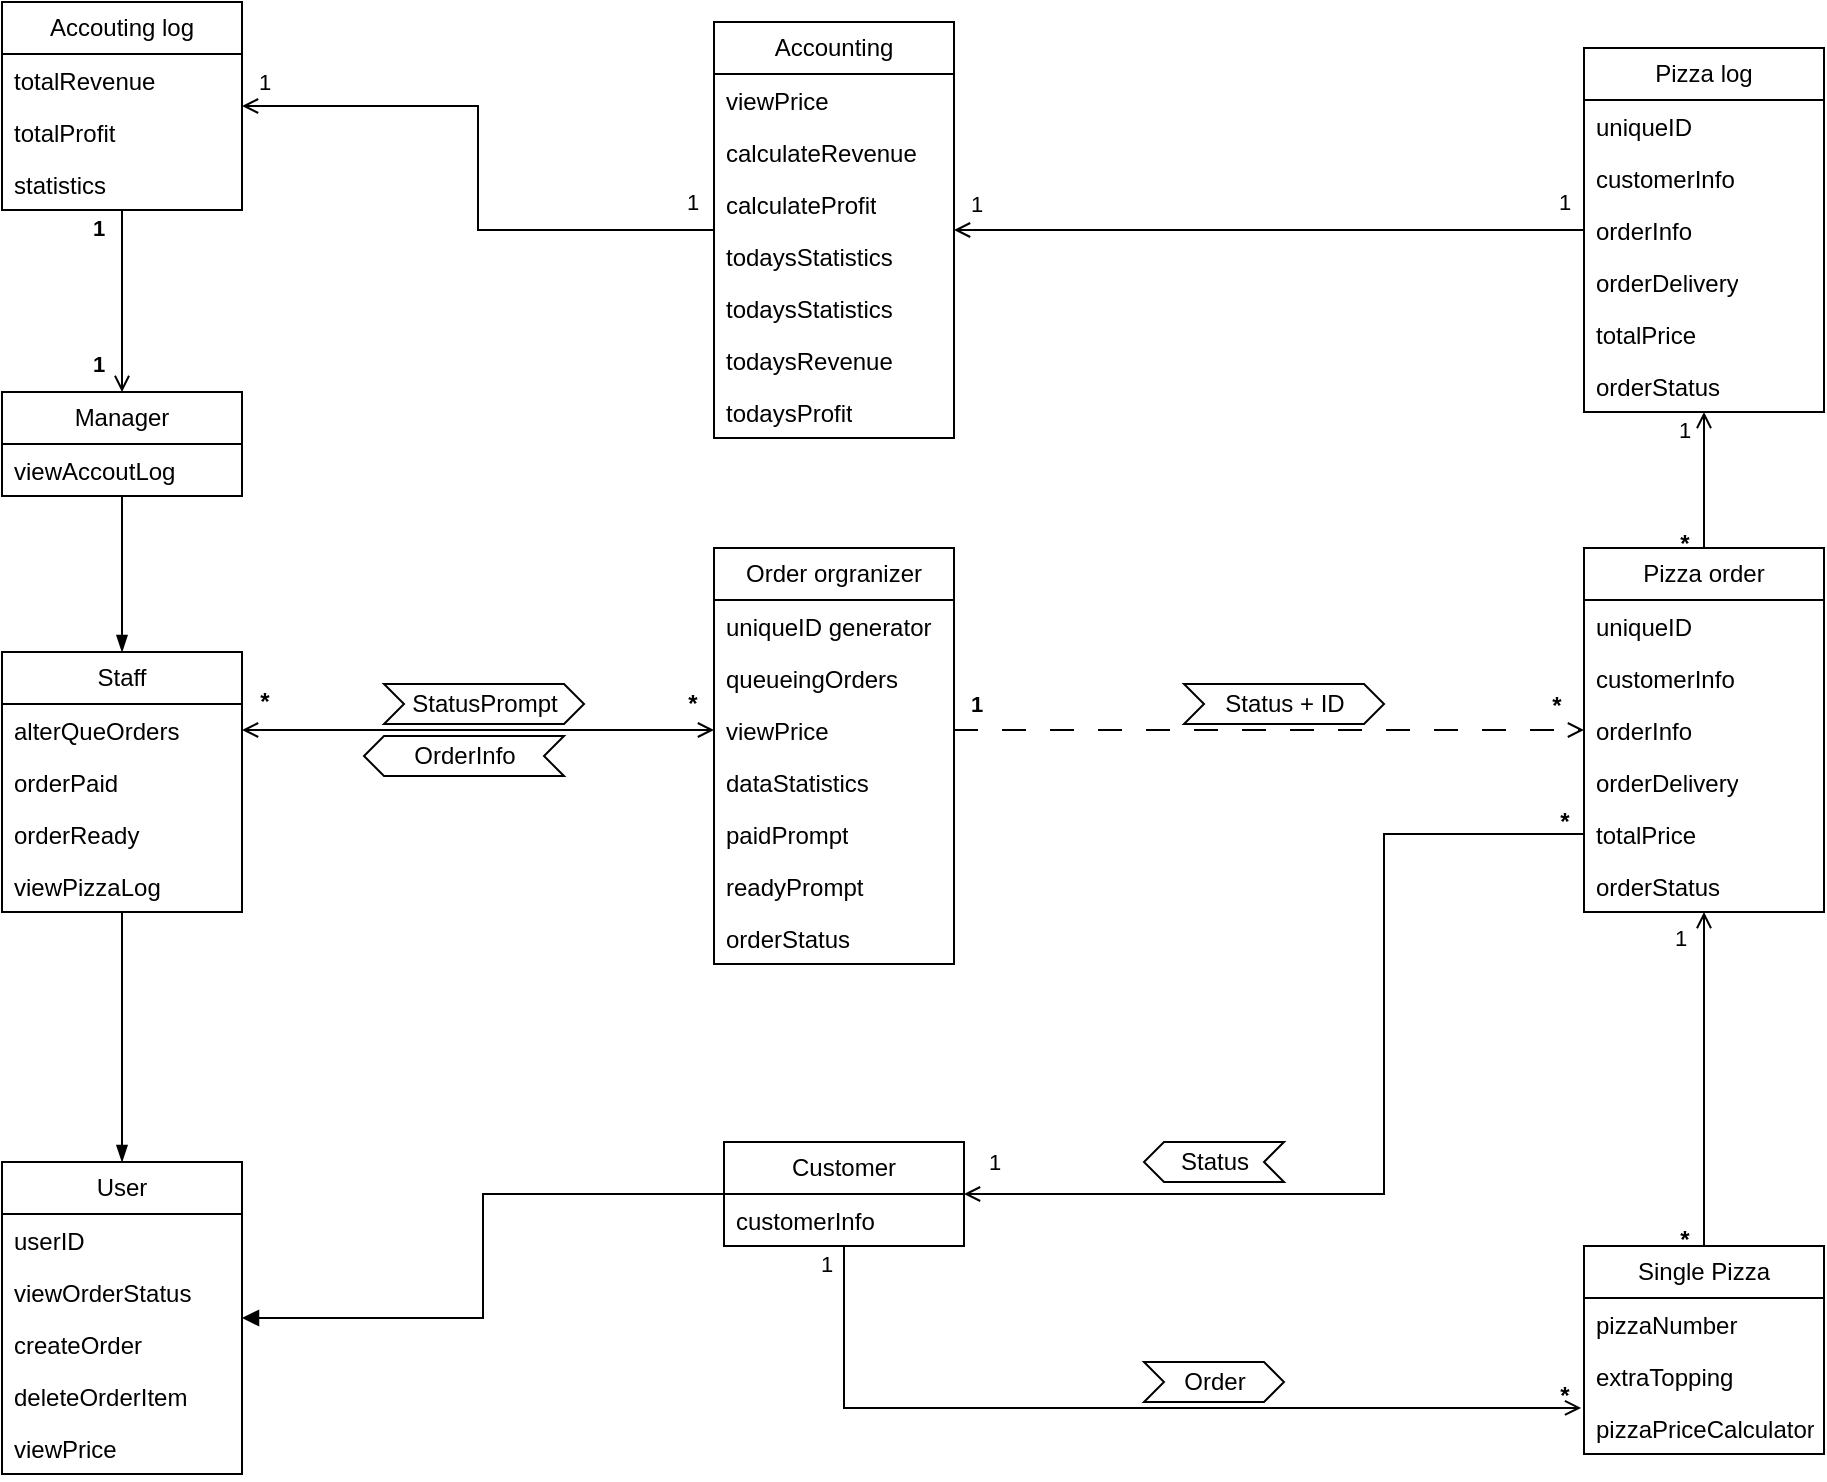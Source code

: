 <mxfile version="22.0.8" type="github">
  <diagram id="C5RBs43oDa-KdzZeNtuy" name="Page-1">
    <mxGraphModel dx="2074" dy="1110" grid="1" gridSize="10" guides="1" tooltips="1" connect="1" arrows="1" fold="1" page="1" pageScale="1" pageWidth="1169" pageHeight="827" math="0" shadow="0">
      <root>
        <mxCell id="WIyWlLk6GJQsqaUBKTNV-0" />
        <mxCell id="WIyWlLk6GJQsqaUBKTNV-1" parent="WIyWlLk6GJQsqaUBKTNV-0" />
        <mxCell id="aBDvLTNAFJ3Gb6Voetzl-55" style="edgeStyle=orthogonalEdgeStyle;rounded=0;orthogonalLoop=1;jettySize=auto;html=1;endArrow=open;endFill=0;snapToPoint=1;" edge="1" parent="WIyWlLk6GJQsqaUBKTNV-1" source="aBDvLTNAFJ3Gb6Voetzl-57" target="aBDvLTNAFJ3Gb6Voetzl-101">
          <mxGeometry relative="1" as="geometry" />
        </mxCell>
        <mxCell id="aBDvLTNAFJ3Gb6Voetzl-56" value="&lt;font style=&quot;font-size: 12px;&quot;&gt;&lt;b&gt;*&lt;/b&gt;&lt;/font&gt;" style="edgeLabel;html=1;align=center;verticalAlign=middle;resizable=0;points=[];labelBackgroundColor=none;" connectable="0" vertex="1" parent="aBDvLTNAFJ3Gb6Voetzl-55">
          <mxGeometry x="-0.815" y="1" relative="1" as="geometry">
            <mxPoint x="-9" y="12" as="offset" />
          </mxGeometry>
        </mxCell>
        <mxCell id="aBDvLTNAFJ3Gb6Voetzl-57" value="Single Pizza" style="swimlane;fontStyle=0;childLayout=stackLayout;horizontal=1;startSize=26;fillColor=none;horizontalStack=0;resizeParent=1;resizeParentMax=0;resizeLast=0;collapsible=1;marginBottom=0;whiteSpace=wrap;html=1;fontSize=12;spacing=2;" vertex="1" parent="WIyWlLk6GJQsqaUBKTNV-1">
          <mxGeometry x="920" y="668" width="120" height="104" as="geometry" />
        </mxCell>
        <mxCell id="aBDvLTNAFJ3Gb6Voetzl-58" value="pizzaNumber" style="text;strokeColor=none;fillColor=none;align=left;verticalAlign=top;spacingLeft=4;spacingRight=4;overflow=hidden;rotatable=0;points=[[0,0.5],[1,0.5]];portConstraint=eastwest;whiteSpace=wrap;html=1;fontSize=12;spacing=2;" vertex="1" parent="aBDvLTNAFJ3Gb6Voetzl-57">
          <mxGeometry y="26" width="120" height="26" as="geometry" />
        </mxCell>
        <mxCell id="aBDvLTNAFJ3Gb6Voetzl-59" value="extraTopping" style="text;strokeColor=none;fillColor=none;align=left;verticalAlign=top;spacingLeft=4;spacingRight=4;overflow=hidden;rotatable=0;points=[[0,0.5],[1,0.5]];portConstraint=eastwest;whiteSpace=wrap;html=1;fontSize=12;spacing=2;" vertex="1" parent="aBDvLTNAFJ3Gb6Voetzl-57">
          <mxGeometry y="52" width="120" height="26" as="geometry" />
        </mxCell>
        <mxCell id="aBDvLTNAFJ3Gb6Voetzl-60" value="pizzaPriceCalculator" style="text;strokeColor=none;fillColor=none;align=left;verticalAlign=top;spacingLeft=4;spacingRight=4;overflow=hidden;rotatable=0;points=[[0,0.5],[1,0.5]];portConstraint=eastwest;whiteSpace=wrap;html=1;fontSize=12;spacing=2;" vertex="1" parent="aBDvLTNAFJ3Gb6Voetzl-57">
          <mxGeometry y="78" width="120" height="26" as="geometry" />
        </mxCell>
        <mxCell id="aBDvLTNAFJ3Gb6Voetzl-61" value="" style="edgeStyle=orthogonalEdgeStyle;rounded=0;orthogonalLoop=1;jettySize=auto;html=1;endArrow=block;endFill=1;exitX=0;exitY=0.5;exitDx=0;exitDy=0;" edge="1" parent="WIyWlLk6GJQsqaUBKTNV-1" source="aBDvLTNAFJ3Gb6Voetzl-64" target="aBDvLTNAFJ3Gb6Voetzl-66">
          <mxGeometry relative="1" as="geometry">
            <mxPoint x="170" y="576" as="targetPoint" />
          </mxGeometry>
        </mxCell>
        <mxCell id="aBDvLTNAFJ3Gb6Voetzl-62" style="edgeStyle=orthogonalEdgeStyle;rounded=0;orthogonalLoop=1;jettySize=auto;html=1;endArrow=open;endFill=0;entryX=-0.012;entryY=1.115;entryDx=0;entryDy=0;entryPerimeter=0;metaEdit=0;" edge="1" parent="WIyWlLk6GJQsqaUBKTNV-1" source="aBDvLTNAFJ3Gb6Voetzl-64" target="aBDvLTNAFJ3Gb6Voetzl-59">
          <mxGeometry relative="1" as="geometry" />
        </mxCell>
        <mxCell id="aBDvLTNAFJ3Gb6Voetzl-63" value="&lt;font style=&quot;font-size: 12px;&quot;&gt;&lt;b&gt;*&lt;/b&gt;&lt;/font&gt;" style="edgeLabel;html=1;align=center;verticalAlign=middle;resizable=0;points=[];labelBackgroundColor=none;" connectable="0" vertex="1" parent="aBDvLTNAFJ3Gb6Voetzl-62">
          <mxGeometry x="0.949" y="-1" relative="1" as="geometry">
            <mxPoint x="3" y="-7" as="offset" />
          </mxGeometry>
        </mxCell>
        <mxCell id="aBDvLTNAFJ3Gb6Voetzl-64" value="Customer" style="swimlane;fontStyle=0;childLayout=stackLayout;horizontal=1;startSize=26;fillColor=none;horizontalStack=0;resizeParent=1;resizeParentMax=0;resizeLast=0;collapsible=1;marginBottom=0;whiteSpace=wrap;html=1;fontSize=12;spacing=2;" vertex="1" parent="WIyWlLk6GJQsqaUBKTNV-1">
          <mxGeometry x="490" y="616" width="120" height="52" as="geometry" />
        </mxCell>
        <mxCell id="aBDvLTNAFJ3Gb6Voetzl-65" value="customerInfo" style="text;strokeColor=none;fillColor=none;align=left;verticalAlign=top;spacingLeft=4;spacingRight=4;overflow=hidden;rotatable=0;points=[[0,0.5],[1,0.5]];portConstraint=eastwest;whiteSpace=wrap;html=1;fontSize=12;spacing=2;" vertex="1" parent="aBDvLTNAFJ3Gb6Voetzl-64">
          <mxGeometry y="26" width="120" height="26" as="geometry" />
        </mxCell>
        <mxCell id="aBDvLTNAFJ3Gb6Voetzl-66" value="User" style="swimlane;fontStyle=0;childLayout=stackLayout;horizontal=1;startSize=26;fillColor=none;horizontalStack=0;resizeParent=1;resizeParentMax=0;resizeLast=0;collapsible=1;marginBottom=0;whiteSpace=wrap;html=1;fontSize=12;spacing=2;" vertex="1" parent="WIyWlLk6GJQsqaUBKTNV-1">
          <mxGeometry x="129" y="626" width="120" height="156" as="geometry" />
        </mxCell>
        <mxCell id="aBDvLTNAFJ3Gb6Voetzl-67" value="userID" style="text;strokeColor=none;fillColor=none;align=left;verticalAlign=top;spacingLeft=4;spacingRight=4;overflow=hidden;rotatable=0;points=[[0,0.5],[1,0.5]];portConstraint=eastwest;whiteSpace=wrap;html=1;fontSize=12;spacing=2;" vertex="1" parent="aBDvLTNAFJ3Gb6Voetzl-66">
          <mxGeometry y="26" width="120" height="26" as="geometry" />
        </mxCell>
        <mxCell id="aBDvLTNAFJ3Gb6Voetzl-68" value="viewOrderStatus" style="text;strokeColor=none;fillColor=none;align=left;verticalAlign=top;spacingLeft=4;spacingRight=4;overflow=hidden;rotatable=0;points=[[0,0.5],[1,0.5]];portConstraint=eastwest;whiteSpace=wrap;html=1;fontSize=12;spacing=2;" vertex="1" parent="aBDvLTNAFJ3Gb6Voetzl-66">
          <mxGeometry y="52" width="120" height="26" as="geometry" />
        </mxCell>
        <mxCell id="aBDvLTNAFJ3Gb6Voetzl-69" value="createOrder" style="text;strokeColor=none;fillColor=none;align=left;verticalAlign=top;spacingLeft=4;spacingRight=4;overflow=hidden;rotatable=0;points=[[0,0.5],[1,0.5]];portConstraint=eastwest;whiteSpace=wrap;html=1;fontSize=12;spacing=2;" vertex="1" parent="aBDvLTNAFJ3Gb6Voetzl-66">
          <mxGeometry y="78" width="120" height="26" as="geometry" />
        </mxCell>
        <mxCell id="aBDvLTNAFJ3Gb6Voetzl-70" value="deleteOrderItem" style="text;strokeColor=none;fillColor=none;align=left;verticalAlign=top;spacingLeft=4;spacingRight=4;overflow=hidden;rotatable=0;points=[[0,0.5],[1,0.5]];portConstraint=eastwest;whiteSpace=wrap;html=1;fontSize=12;spacing=2;" vertex="1" parent="aBDvLTNAFJ3Gb6Voetzl-66">
          <mxGeometry y="104" width="120" height="26" as="geometry" />
        </mxCell>
        <mxCell id="aBDvLTNAFJ3Gb6Voetzl-71" value="viewPrice" style="text;strokeColor=none;fillColor=none;align=left;verticalAlign=top;spacingLeft=4;spacingRight=4;overflow=hidden;rotatable=0;points=[[0,0.5],[1,0.5]];portConstraint=eastwest;whiteSpace=wrap;html=1;fontSize=12;spacing=2;" vertex="1" parent="aBDvLTNAFJ3Gb6Voetzl-66">
          <mxGeometry y="130" width="120" height="26" as="geometry" />
        </mxCell>
        <mxCell id="aBDvLTNAFJ3Gb6Voetzl-72" value="Accounting" style="swimlane;fontStyle=0;childLayout=stackLayout;horizontal=1;startSize=26;fillColor=none;horizontalStack=0;resizeParent=1;resizeParentMax=0;resizeLast=0;collapsible=1;marginBottom=0;whiteSpace=wrap;html=1;fontSize=12;spacing=2;" vertex="1" parent="WIyWlLk6GJQsqaUBKTNV-1">
          <mxGeometry x="485" y="56" width="120" height="208" as="geometry" />
        </mxCell>
        <mxCell id="aBDvLTNAFJ3Gb6Voetzl-73" value="viewPrice" style="text;strokeColor=none;fillColor=none;align=left;verticalAlign=top;spacingLeft=4;spacingRight=4;overflow=hidden;rotatable=0;points=[[0,0.5],[1,0.5]];portConstraint=eastwest;whiteSpace=wrap;html=1;fontSize=12;spacing=2;" vertex="1" parent="aBDvLTNAFJ3Gb6Voetzl-72">
          <mxGeometry y="26" width="120" height="26" as="geometry" />
        </mxCell>
        <mxCell id="aBDvLTNAFJ3Gb6Voetzl-74" value="calculateRevenue" style="text;strokeColor=none;fillColor=none;align=left;verticalAlign=top;spacingLeft=4;spacingRight=4;overflow=hidden;rotatable=0;points=[[0,0.5],[1,0.5]];portConstraint=eastwest;whiteSpace=wrap;html=1;fontSize=12;spacing=2;" vertex="1" parent="aBDvLTNAFJ3Gb6Voetzl-72">
          <mxGeometry y="52" width="120" height="26" as="geometry" />
        </mxCell>
        <mxCell id="aBDvLTNAFJ3Gb6Voetzl-75" value="calculateProfit" style="text;strokeColor=none;fillColor=none;align=left;verticalAlign=top;spacingLeft=4;spacingRight=4;overflow=hidden;rotatable=0;points=[[0,0.5],[1,0.5]];portConstraint=eastwest;whiteSpace=wrap;html=1;fontSize=12;spacing=2;" vertex="1" parent="aBDvLTNAFJ3Gb6Voetzl-72">
          <mxGeometry y="78" width="120" height="26" as="geometry" />
        </mxCell>
        <mxCell id="aBDvLTNAFJ3Gb6Voetzl-76" value="todaysStatistics" style="text;strokeColor=none;fillColor=none;align=left;verticalAlign=top;spacingLeft=4;spacingRight=4;overflow=hidden;rotatable=0;points=[[0,0.5],[1,0.5]];portConstraint=eastwest;whiteSpace=wrap;html=1;fontSize=12;spacing=2;" vertex="1" parent="aBDvLTNAFJ3Gb6Voetzl-72">
          <mxGeometry y="104" width="120" height="26" as="geometry" />
        </mxCell>
        <mxCell id="aBDvLTNAFJ3Gb6Voetzl-77" value="todaysStatistics" style="text;strokeColor=none;fillColor=none;align=left;verticalAlign=top;spacingLeft=4;spacingRight=4;overflow=hidden;rotatable=0;points=[[0,0.5],[1,0.5]];portConstraint=eastwest;whiteSpace=wrap;html=1;fontSize=12;spacing=2;" vertex="1" parent="aBDvLTNAFJ3Gb6Voetzl-72">
          <mxGeometry y="130" width="120" height="26" as="geometry" />
        </mxCell>
        <mxCell id="aBDvLTNAFJ3Gb6Voetzl-78" value="todaysRevenue" style="text;strokeColor=none;fillColor=none;align=left;verticalAlign=top;spacingLeft=4;spacingRight=4;overflow=hidden;rotatable=0;points=[[0,0.5],[1,0.5]];portConstraint=eastwest;whiteSpace=wrap;html=1;fontSize=12;spacing=2;" vertex="1" parent="aBDvLTNAFJ3Gb6Voetzl-72">
          <mxGeometry y="156" width="120" height="26" as="geometry" />
        </mxCell>
        <mxCell id="aBDvLTNAFJ3Gb6Voetzl-79" value="todaysProfit" style="text;strokeColor=none;fillColor=none;align=left;verticalAlign=top;spacingLeft=4;spacingRight=4;overflow=hidden;rotatable=0;points=[[0,0.5],[1,0.5]];portConstraint=eastwest;whiteSpace=wrap;html=1;fontSize=12;spacing=2;" vertex="1" parent="aBDvLTNAFJ3Gb6Voetzl-72">
          <mxGeometry y="182" width="120" height="26" as="geometry" />
        </mxCell>
        <mxCell id="aBDvLTNAFJ3Gb6Voetzl-80" style="edgeStyle=orthogonalEdgeStyle;rounded=0;orthogonalLoop=1;jettySize=auto;html=1;entryX=0.5;entryY=0;entryDx=0;entryDy=0;endArrow=open;endFill=0;" edge="1" parent="WIyWlLk6GJQsqaUBKTNV-1" source="aBDvLTNAFJ3Gb6Voetzl-81" target="aBDvLTNAFJ3Gb6Voetzl-117">
          <mxGeometry relative="1" as="geometry" />
        </mxCell>
        <mxCell id="aBDvLTNAFJ3Gb6Voetzl-81" value="Accouting log" style="swimlane;fontStyle=0;childLayout=stackLayout;horizontal=1;startSize=26;fillColor=none;horizontalStack=0;resizeParent=1;resizeParentMax=0;resizeLast=0;collapsible=1;marginBottom=0;whiteSpace=wrap;html=1;fontSize=12;spacing=2;" vertex="1" parent="WIyWlLk6GJQsqaUBKTNV-1">
          <mxGeometry x="129" y="46" width="120" height="104" as="geometry" />
        </mxCell>
        <mxCell id="aBDvLTNAFJ3Gb6Voetzl-82" value="totalRevenue" style="text;strokeColor=none;fillColor=none;align=left;verticalAlign=top;spacingLeft=4;spacingRight=4;overflow=hidden;rotatable=0;points=[[0,0.5],[1,0.5]];portConstraint=eastwest;whiteSpace=wrap;html=1;fontSize=12;spacing=2;" vertex="1" parent="aBDvLTNAFJ3Gb6Voetzl-81">
          <mxGeometry y="26" width="120" height="26" as="geometry" />
        </mxCell>
        <mxCell id="aBDvLTNAFJ3Gb6Voetzl-83" value="totalProfit" style="text;strokeColor=none;fillColor=none;align=left;verticalAlign=top;spacingLeft=4;spacingRight=4;overflow=hidden;rotatable=0;points=[[0,0.5],[1,0.5]];portConstraint=eastwest;whiteSpace=wrap;html=1;fontSize=12;spacing=2;" vertex="1" parent="aBDvLTNAFJ3Gb6Voetzl-81">
          <mxGeometry y="52" width="120" height="26" as="geometry" />
        </mxCell>
        <mxCell id="aBDvLTNAFJ3Gb6Voetzl-84" value="statistics" style="text;strokeColor=none;fillColor=none;align=left;verticalAlign=top;spacingLeft=4;spacingRight=4;overflow=hidden;rotatable=0;points=[[0,0.5],[1,0.5]];portConstraint=eastwest;whiteSpace=wrap;html=1;fontSize=12;spacing=2;" vertex="1" parent="aBDvLTNAFJ3Gb6Voetzl-81">
          <mxGeometry y="78" width="120" height="26" as="geometry" />
        </mxCell>
        <mxCell id="aBDvLTNAFJ3Gb6Voetzl-85" style="edgeStyle=orthogonalEdgeStyle;rounded=0;orthogonalLoop=1;jettySize=auto;html=1;endArrow=open;endFill=0;startArrow=none;startFill=0;snapToPoint=1;dashed=1;dashPattern=12 12;" edge="1" parent="WIyWlLk6GJQsqaUBKTNV-1" source="aBDvLTNAFJ3Gb6Voetzl-90" target="aBDvLTNAFJ3Gb6Voetzl-104">
          <mxGeometry relative="1" as="geometry">
            <mxPoint x="600" y="410" as="sourcePoint" />
            <mxPoint x="820" y="410" as="targetPoint" />
          </mxGeometry>
        </mxCell>
        <mxCell id="aBDvLTNAFJ3Gb6Voetzl-86" value="1" style="edgeLabel;html=1;align=center;verticalAlign=middle;resizable=0;points=[];fontStyle=1" connectable="0" vertex="1" parent="aBDvLTNAFJ3Gb6Voetzl-85">
          <mxGeometry x="-0.915" y="1" relative="1" as="geometry">
            <mxPoint x="-3" y="-12" as="offset" />
          </mxGeometry>
        </mxCell>
        <mxCell id="aBDvLTNAFJ3Gb6Voetzl-87" value="Order orgranizer" style="swimlane;fontStyle=0;childLayout=stackLayout;horizontal=1;startSize=26;fillColor=none;horizontalStack=0;resizeParent=1;resizeParentMax=0;resizeLast=0;collapsible=1;marginBottom=0;whiteSpace=wrap;html=1;fontSize=12;spacing=2;" vertex="1" parent="WIyWlLk6GJQsqaUBKTNV-1">
          <mxGeometry x="485" y="319" width="120" height="208" as="geometry" />
        </mxCell>
        <mxCell id="aBDvLTNAFJ3Gb6Voetzl-88" value="uniqueID generator" style="text;strokeColor=none;fillColor=none;align=left;verticalAlign=top;spacingLeft=4;spacingRight=4;overflow=hidden;rotatable=0;points=[[0,0.5],[1,0.5]];portConstraint=eastwest;whiteSpace=wrap;html=1;fontSize=12;spacing=2;" vertex="1" parent="aBDvLTNAFJ3Gb6Voetzl-87">
          <mxGeometry y="26" width="120" height="26" as="geometry" />
        </mxCell>
        <mxCell id="aBDvLTNAFJ3Gb6Voetzl-89" value="queueingOrders" style="text;strokeColor=none;fillColor=none;align=left;verticalAlign=top;spacingLeft=4;spacingRight=4;overflow=hidden;rotatable=0;points=[[0,0.5],[1,0.5]];portConstraint=eastwest;whiteSpace=wrap;html=1;fontSize=12;spacing=2;" vertex="1" parent="aBDvLTNAFJ3Gb6Voetzl-87">
          <mxGeometry y="52" width="120" height="26" as="geometry" />
        </mxCell>
        <mxCell id="aBDvLTNAFJ3Gb6Voetzl-90" value="viewPrice" style="text;strokeColor=none;fillColor=none;align=left;verticalAlign=top;spacingLeft=4;spacingRight=4;overflow=hidden;rotatable=0;points=[[0,0.5],[1,0.5]];portConstraint=eastwest;whiteSpace=wrap;html=1;fontSize=12;spacing=2;" vertex="1" parent="aBDvLTNAFJ3Gb6Voetzl-87">
          <mxGeometry y="78" width="120" height="26" as="geometry" />
        </mxCell>
        <mxCell id="aBDvLTNAFJ3Gb6Voetzl-91" value="dataStatistics" style="text;strokeColor=none;fillColor=none;align=left;verticalAlign=top;spacingLeft=4;spacingRight=4;overflow=hidden;rotatable=0;points=[[0,0.5],[1,0.5]];portConstraint=eastwest;whiteSpace=wrap;html=1;fontSize=12;spacing=2;" vertex="1" parent="aBDvLTNAFJ3Gb6Voetzl-87">
          <mxGeometry y="104" width="120" height="26" as="geometry" />
        </mxCell>
        <mxCell id="aBDvLTNAFJ3Gb6Voetzl-92" value="paidPrompt" style="text;strokeColor=none;fillColor=none;align=left;verticalAlign=top;spacingLeft=4;spacingRight=4;overflow=hidden;rotatable=0;points=[[0,0.5],[1,0.5]];portConstraint=eastwest;whiteSpace=wrap;html=1;fontSize=12;spacing=2;" vertex="1" parent="aBDvLTNAFJ3Gb6Voetzl-87">
          <mxGeometry y="130" width="120" height="26" as="geometry" />
        </mxCell>
        <mxCell id="aBDvLTNAFJ3Gb6Voetzl-93" value="readyPrompt" style="text;strokeColor=none;fillColor=none;align=left;verticalAlign=top;spacingLeft=4;spacingRight=4;overflow=hidden;rotatable=0;points=[[0,0.5],[1,0.5]];portConstraint=eastwest;whiteSpace=wrap;html=1;fontSize=12;spacing=2;" vertex="1" parent="aBDvLTNAFJ3Gb6Voetzl-87">
          <mxGeometry y="156" width="120" height="26" as="geometry" />
        </mxCell>
        <mxCell id="aBDvLTNAFJ3Gb6Voetzl-94" value="orderStatus" style="text;strokeColor=none;fillColor=none;align=left;verticalAlign=top;spacingLeft=4;spacingRight=4;overflow=hidden;rotatable=0;points=[[0,0.5],[1,0.5]];portConstraint=eastwest;whiteSpace=wrap;html=1;fontSize=12;spacing=2;" vertex="1" parent="aBDvLTNAFJ3Gb6Voetzl-87">
          <mxGeometry y="182" width="120" height="26" as="geometry" />
        </mxCell>
        <mxCell id="aBDvLTNAFJ3Gb6Voetzl-95" style="edgeStyle=orthogonalEdgeStyle;rounded=0;orthogonalLoop=1;jettySize=auto;html=1;endArrow=open;endFill=0;" edge="1" parent="WIyWlLk6GJQsqaUBKTNV-1" source="aBDvLTNAFJ3Gb6Voetzl-101" target="aBDvLTNAFJ3Gb6Voetzl-126">
          <mxGeometry relative="1" as="geometry" />
        </mxCell>
        <mxCell id="aBDvLTNAFJ3Gb6Voetzl-96" value="1" style="edgeLabel;html=1;align=center;verticalAlign=middle;resizable=0;points=[];" connectable="0" vertex="1" parent="aBDvLTNAFJ3Gb6Voetzl-95">
          <mxGeometry x="0.744" y="-1" relative="1" as="geometry">
            <mxPoint x="-11" as="offset" />
          </mxGeometry>
        </mxCell>
        <mxCell id="aBDvLTNAFJ3Gb6Voetzl-97" value="&lt;font style=&quot;font-size: 12px;&quot;&gt;&lt;b&gt;*&lt;/b&gt;&lt;/font&gt;" style="edgeLabel;html=1;align=center;verticalAlign=middle;resizable=0;points=[];labelBackgroundColor=none;" connectable="0" vertex="1" parent="aBDvLTNAFJ3Gb6Voetzl-95">
          <mxGeometry x="-0.538" y="3" relative="1" as="geometry">
            <mxPoint x="-7" y="13" as="offset" />
          </mxGeometry>
        </mxCell>
        <mxCell id="aBDvLTNAFJ3Gb6Voetzl-98" style="edgeStyle=orthogonalEdgeStyle;rounded=0;orthogonalLoop=1;jettySize=auto;html=1;entryX=1;entryY=0.5;entryDx=0;entryDy=0;endArrow=open;endFill=0;" edge="1" parent="WIyWlLk6GJQsqaUBKTNV-1" source="aBDvLTNAFJ3Gb6Voetzl-106" target="aBDvLTNAFJ3Gb6Voetzl-64">
          <mxGeometry relative="1" as="geometry">
            <Array as="points">
              <mxPoint x="820" y="462" />
              <mxPoint x="820" y="642" />
            </Array>
          </mxGeometry>
        </mxCell>
        <mxCell id="aBDvLTNAFJ3Gb6Voetzl-99" value="1" style="edgeLabel;html=1;align=center;verticalAlign=middle;resizable=0;points=[];" connectable="0" vertex="1" parent="aBDvLTNAFJ3Gb6Voetzl-98">
          <mxGeometry x="0.939" relative="1" as="geometry">
            <mxPoint y="-16" as="offset" />
          </mxGeometry>
        </mxCell>
        <mxCell id="aBDvLTNAFJ3Gb6Voetzl-100" value="*" style="edgeLabel;html=1;align=center;verticalAlign=middle;resizable=0;points=[];fontSize=12;fontStyle=1;labelBackgroundColor=none;" connectable="0" vertex="1" parent="aBDvLTNAFJ3Gb6Voetzl-98">
          <mxGeometry x="-0.933" relative="1" as="geometry">
            <mxPoint x="6" y="-6" as="offset" />
          </mxGeometry>
        </mxCell>
        <mxCell id="aBDvLTNAFJ3Gb6Voetzl-101" value="Pizza order" style="swimlane;fontStyle=0;childLayout=stackLayout;horizontal=1;startSize=26;fillColor=none;horizontalStack=0;resizeParent=1;resizeParentMax=0;resizeLast=0;collapsible=1;marginBottom=0;whiteSpace=wrap;html=1;fontSize=12;spacing=2;" vertex="1" parent="WIyWlLk6GJQsqaUBKTNV-1">
          <mxGeometry x="920" y="319" width="120" height="182" as="geometry" />
        </mxCell>
        <mxCell id="aBDvLTNAFJ3Gb6Voetzl-102" value="uniqueID" style="text;strokeColor=none;fillColor=none;align=left;verticalAlign=top;spacingLeft=4;spacingRight=4;overflow=hidden;rotatable=0;points=[[0,0.5],[1,0.5]];portConstraint=eastwest;whiteSpace=wrap;html=1;fontSize=12;spacing=2;" vertex="1" parent="aBDvLTNAFJ3Gb6Voetzl-101">
          <mxGeometry y="26" width="120" height="26" as="geometry" />
        </mxCell>
        <mxCell id="aBDvLTNAFJ3Gb6Voetzl-103" value="customerInfo" style="text;strokeColor=none;fillColor=none;align=left;verticalAlign=top;spacingLeft=4;spacingRight=4;overflow=hidden;rotatable=0;points=[[0,0.5],[1,0.5]];portConstraint=eastwest;whiteSpace=wrap;html=1;fontSize=12;spacing=2;" vertex="1" parent="aBDvLTNAFJ3Gb6Voetzl-101">
          <mxGeometry y="52" width="120" height="26" as="geometry" />
        </mxCell>
        <mxCell id="aBDvLTNAFJ3Gb6Voetzl-104" value="orderInfo" style="text;strokeColor=none;fillColor=none;align=left;verticalAlign=top;spacingLeft=4;spacingRight=4;overflow=hidden;rotatable=0;points=[[0,0.5],[1,0.5]];portConstraint=eastwest;whiteSpace=wrap;html=1;fontSize=12;spacing=2;" vertex="1" parent="aBDvLTNAFJ3Gb6Voetzl-101">
          <mxGeometry y="78" width="120" height="26" as="geometry" />
        </mxCell>
        <mxCell id="aBDvLTNAFJ3Gb6Voetzl-105" value="orderDelivery" style="text;strokeColor=none;fillColor=none;align=left;verticalAlign=top;spacingLeft=4;spacingRight=4;overflow=hidden;rotatable=0;points=[[0,0.5],[1,0.5]];portConstraint=eastwest;whiteSpace=wrap;html=1;fontSize=12;spacing=2;" vertex="1" parent="aBDvLTNAFJ3Gb6Voetzl-101">
          <mxGeometry y="104" width="120" height="26" as="geometry" />
        </mxCell>
        <mxCell id="aBDvLTNAFJ3Gb6Voetzl-106" value="totalPrice" style="text;strokeColor=none;fillColor=none;align=left;verticalAlign=top;spacingLeft=4;spacingRight=4;overflow=hidden;rotatable=0;points=[[0,0.5],[1,0.5]];portConstraint=eastwest;whiteSpace=wrap;html=1;fontSize=12;spacing=2;" vertex="1" parent="aBDvLTNAFJ3Gb6Voetzl-101">
          <mxGeometry y="130" width="120" height="26" as="geometry" />
        </mxCell>
        <mxCell id="aBDvLTNAFJ3Gb6Voetzl-107" value="orderStatus" style="text;strokeColor=none;fillColor=none;align=left;verticalAlign=top;spacingLeft=4;spacingRight=4;overflow=hidden;rotatable=0;points=[[0,0.5],[1,0.5]];portConstraint=eastwest;whiteSpace=wrap;html=1;fontSize=12;spacing=2;" vertex="1" parent="aBDvLTNAFJ3Gb6Voetzl-101">
          <mxGeometry y="156" width="120" height="26" as="geometry" />
        </mxCell>
        <mxCell id="aBDvLTNAFJ3Gb6Voetzl-108" value="" style="edgeStyle=orthogonalEdgeStyle;rounded=0;orthogonalLoop=1;jettySize=auto;html=1;endArrow=blockThin;endFill=1;" edge="1" parent="WIyWlLk6GJQsqaUBKTNV-1" source="aBDvLTNAFJ3Gb6Voetzl-109" target="aBDvLTNAFJ3Gb6Voetzl-66">
          <mxGeometry relative="1" as="geometry" />
        </mxCell>
        <mxCell id="aBDvLTNAFJ3Gb6Voetzl-109" value="Staff" style="swimlane;fontStyle=0;childLayout=stackLayout;horizontal=1;startSize=26;fillColor=none;horizontalStack=0;resizeParent=1;resizeParentMax=0;resizeLast=0;collapsible=1;marginBottom=0;whiteSpace=wrap;html=1;fontSize=12;spacing=2;" vertex="1" parent="WIyWlLk6GJQsqaUBKTNV-1">
          <mxGeometry x="129" y="371" width="120" height="130" as="geometry" />
        </mxCell>
        <mxCell id="aBDvLTNAFJ3Gb6Voetzl-110" value="alterQueOrders" style="text;strokeColor=none;fillColor=none;align=left;verticalAlign=top;spacingLeft=4;spacingRight=4;overflow=hidden;rotatable=0;points=[[0,0.5],[1,0.5]];portConstraint=eastwest;whiteSpace=wrap;html=1;fontSize=12;spacing=2;" vertex="1" parent="aBDvLTNAFJ3Gb6Voetzl-109">
          <mxGeometry y="26" width="120" height="26" as="geometry" />
        </mxCell>
        <mxCell id="aBDvLTNAFJ3Gb6Voetzl-111" value="orderPaid" style="text;strokeColor=none;fillColor=none;align=left;verticalAlign=top;spacingLeft=4;spacingRight=4;overflow=hidden;rotatable=0;points=[[0,0.5],[1,0.5]];portConstraint=eastwest;whiteSpace=wrap;html=1;fontSize=12;spacing=2;" vertex="1" parent="aBDvLTNAFJ3Gb6Voetzl-109">
          <mxGeometry y="52" width="120" height="26" as="geometry" />
        </mxCell>
        <mxCell id="aBDvLTNAFJ3Gb6Voetzl-112" value="orderReady" style="text;strokeColor=none;fillColor=none;align=left;verticalAlign=top;spacingLeft=4;spacingRight=4;overflow=hidden;rotatable=0;points=[[0,0.5],[1,0.5]];portConstraint=eastwest;whiteSpace=wrap;html=1;fontSize=12;spacing=2;" vertex="1" parent="aBDvLTNAFJ3Gb6Voetzl-109">
          <mxGeometry y="78" width="120" height="26" as="geometry" />
        </mxCell>
        <mxCell id="aBDvLTNAFJ3Gb6Voetzl-113" value="viewPizzaLog" style="text;strokeColor=none;fillColor=none;align=left;verticalAlign=top;spacingLeft=4;spacingRight=4;overflow=hidden;rotatable=0;points=[[0,0.5],[1,0.5]];portConstraint=eastwest;whiteSpace=wrap;html=1;fontSize=12;spacing=2;" vertex="1" parent="aBDvLTNAFJ3Gb6Voetzl-109">
          <mxGeometry y="104" width="120" height="26" as="geometry" />
        </mxCell>
        <mxCell id="aBDvLTNAFJ3Gb6Voetzl-114" style="edgeStyle=orthogonalEdgeStyle;rounded=0;orthogonalLoop=1;jettySize=auto;html=1;endArrow=open;endFill=0;entryX=0;entryY=0.5;entryDx=0;entryDy=0;startArrow=open;startFill=0;verticalAlign=top;" edge="1" parent="WIyWlLk6GJQsqaUBKTNV-1" source="aBDvLTNAFJ3Gb6Voetzl-110" target="aBDvLTNAFJ3Gb6Voetzl-90">
          <mxGeometry relative="1" as="geometry" />
        </mxCell>
        <mxCell id="aBDvLTNAFJ3Gb6Voetzl-115" value="&lt;span style=&quot;font-size: 12px;&quot;&gt;*&lt;/span&gt;" style="edgeLabel;html=1;align=center;verticalAlign=middle;resizable=0;points=[];fontStyle=1;fontSize=12;" connectable="0" vertex="1" parent="aBDvLTNAFJ3Gb6Voetzl-114">
          <mxGeometry x="-0.218" y="-2" relative="1" as="geometry">
            <mxPoint x="132" y="-15" as="offset" />
          </mxGeometry>
        </mxCell>
        <mxCell id="aBDvLTNAFJ3Gb6Voetzl-116" value="&lt;font style=&quot;font-size: 12px;&quot;&gt;&lt;b&gt;*&lt;/b&gt;&lt;/font&gt;" style="edgeLabel;html=1;align=center;verticalAlign=middle;resizable=0;points=[];labelBackgroundColor=none;" connectable="0" vertex="1" parent="aBDvLTNAFJ3Gb6Voetzl-114">
          <mxGeometry x="-0.849" y="-1" relative="1" as="geometry">
            <mxPoint x="-7" y="-15" as="offset" />
          </mxGeometry>
        </mxCell>
        <mxCell id="aBDvLTNAFJ3Gb6Voetzl-117" value="Manager" style="swimlane;fontStyle=0;childLayout=stackLayout;horizontal=1;startSize=26;fillColor=none;horizontalStack=0;resizeParent=1;resizeParentMax=0;resizeLast=0;collapsible=1;marginBottom=0;whiteSpace=wrap;html=1;fontSize=12;spacing=2;" vertex="1" parent="WIyWlLk6GJQsqaUBKTNV-1">
          <mxGeometry x="129" y="241" width="120" height="52" as="geometry" />
        </mxCell>
        <mxCell id="aBDvLTNAFJ3Gb6Voetzl-118" value="viewAccoutLog&lt;br&gt;" style="text;strokeColor=none;fillColor=none;align=left;verticalAlign=top;spacingLeft=4;spacingRight=4;overflow=hidden;rotatable=0;points=[[0,0.5],[1,0.5]];portConstraint=eastwest;whiteSpace=wrap;html=1;fontSize=12;spacing=2;" vertex="1" parent="aBDvLTNAFJ3Gb6Voetzl-117">
          <mxGeometry y="26" width="120" height="26" as="geometry" />
        </mxCell>
        <mxCell id="aBDvLTNAFJ3Gb6Voetzl-119" value="" style="edgeStyle=orthogonalEdgeStyle;rounded=0;orthogonalLoop=1;jettySize=auto;html=1;endArrow=blockThin;endFill=1;" edge="1" parent="WIyWlLk6GJQsqaUBKTNV-1" source="aBDvLTNAFJ3Gb6Voetzl-117" target="aBDvLTNAFJ3Gb6Voetzl-109">
          <mxGeometry relative="1" as="geometry">
            <mxPoint x="160" y="276" as="sourcePoint" />
            <mxPoint x="159.75" y="352" as="targetPoint" />
          </mxGeometry>
        </mxCell>
        <mxCell id="aBDvLTNAFJ3Gb6Voetzl-120" value="" style="edgeStyle=orthogonalEdgeStyle;rounded=0;orthogonalLoop=1;jettySize=auto;html=1;endArrow=open;endFill=0;" edge="1" parent="WIyWlLk6GJQsqaUBKTNV-1" source="aBDvLTNAFJ3Gb6Voetzl-72" target="aBDvLTNAFJ3Gb6Voetzl-81">
          <mxGeometry relative="1" as="geometry">
            <mxPoint x="300" y="88" as="sourcePoint" />
          </mxGeometry>
        </mxCell>
        <mxCell id="aBDvLTNAFJ3Gb6Voetzl-121" value="1" style="edgeLabel;html=1;align=center;verticalAlign=middle;resizable=0;points=[];" connectable="0" vertex="1" parent="aBDvLTNAFJ3Gb6Voetzl-120">
          <mxGeometry x="0.886" y="-1" relative="1" as="geometry">
            <mxPoint x="-6" y="-11" as="offset" />
          </mxGeometry>
        </mxCell>
        <mxCell id="aBDvLTNAFJ3Gb6Voetzl-122" value="1" style="edgeLabel;html=1;align=center;verticalAlign=middle;resizable=0;points=[];" connectable="0" vertex="1" parent="aBDvLTNAFJ3Gb6Voetzl-120">
          <mxGeometry x="-0.922" y="1" relative="1" as="geometry">
            <mxPoint y="-15" as="offset" />
          </mxGeometry>
        </mxCell>
        <mxCell id="aBDvLTNAFJ3Gb6Voetzl-123" style="edgeStyle=orthogonalEdgeStyle;rounded=0;orthogonalLoop=1;jettySize=auto;html=1;endArrow=open;endFill=0;" edge="1" parent="WIyWlLk6GJQsqaUBKTNV-1" source="aBDvLTNAFJ3Gb6Voetzl-126" target="aBDvLTNAFJ3Gb6Voetzl-72">
          <mxGeometry relative="1" as="geometry">
            <mxPoint x="915" y="150" as="sourcePoint" />
            <mxPoint x="605" y="150" as="targetPoint" />
          </mxGeometry>
        </mxCell>
        <mxCell id="aBDvLTNAFJ3Gb6Voetzl-124" value="1" style="edgeLabel;html=1;align=center;verticalAlign=middle;resizable=0;points=[];" connectable="0" vertex="1" parent="aBDvLTNAFJ3Gb6Voetzl-123">
          <mxGeometry x="0.864" y="-2" relative="1" as="geometry">
            <mxPoint x="-11" y="-11" as="offset" />
          </mxGeometry>
        </mxCell>
        <mxCell id="aBDvLTNAFJ3Gb6Voetzl-125" value="1" style="edgeLabel;html=1;align=center;verticalAlign=middle;resizable=0;points=[];" connectable="0" vertex="1" parent="aBDvLTNAFJ3Gb6Voetzl-123">
          <mxGeometry x="-0.903" y="2" relative="1" as="geometry">
            <mxPoint x="5" y="-16" as="offset" />
          </mxGeometry>
        </mxCell>
        <mxCell id="aBDvLTNAFJ3Gb6Voetzl-126" value="Pizza log" style="swimlane;fontStyle=0;childLayout=stackLayout;horizontal=1;startSize=26;fillColor=none;horizontalStack=0;resizeParent=1;resizeParentMax=0;resizeLast=0;collapsible=1;marginBottom=0;whiteSpace=wrap;html=1;fontSize=12;spacing=2;" vertex="1" parent="WIyWlLk6GJQsqaUBKTNV-1">
          <mxGeometry x="920" y="69" width="120" height="182" as="geometry" />
        </mxCell>
        <mxCell id="aBDvLTNAFJ3Gb6Voetzl-127" value="uniqueID" style="text;strokeColor=none;fillColor=none;align=left;verticalAlign=top;spacingLeft=4;spacingRight=4;overflow=hidden;rotatable=0;points=[[0,0.5],[1,0.5]];portConstraint=eastwest;whiteSpace=wrap;html=1;fontSize=12;spacing=2;" vertex="1" parent="aBDvLTNAFJ3Gb6Voetzl-126">
          <mxGeometry y="26" width="120" height="26" as="geometry" />
        </mxCell>
        <mxCell id="aBDvLTNAFJ3Gb6Voetzl-128" value="customerInfo" style="text;strokeColor=none;fillColor=none;align=left;verticalAlign=top;spacingLeft=4;spacingRight=4;overflow=hidden;rotatable=0;points=[[0,0.5],[1,0.5]];portConstraint=eastwest;whiteSpace=wrap;html=1;fontSize=12;spacing=2;" vertex="1" parent="aBDvLTNAFJ3Gb6Voetzl-126">
          <mxGeometry y="52" width="120" height="26" as="geometry" />
        </mxCell>
        <mxCell id="aBDvLTNAFJ3Gb6Voetzl-129" value="orderInfo" style="text;strokeColor=none;fillColor=none;align=left;verticalAlign=top;spacingLeft=4;spacingRight=4;overflow=hidden;rotatable=0;points=[[0,0.5],[1,0.5]];portConstraint=eastwest;whiteSpace=wrap;html=1;fontSize=12;spacing=2;" vertex="1" parent="aBDvLTNAFJ3Gb6Voetzl-126">
          <mxGeometry y="78" width="120" height="26" as="geometry" />
        </mxCell>
        <mxCell id="aBDvLTNAFJ3Gb6Voetzl-130" value="orderDelivery" style="text;strokeColor=none;fillColor=none;align=left;verticalAlign=top;spacingLeft=4;spacingRight=4;overflow=hidden;rotatable=0;points=[[0,0.5],[1,0.5]];portConstraint=eastwest;whiteSpace=wrap;html=1;fontSize=12;spacing=2;" vertex="1" parent="aBDvLTNAFJ3Gb6Voetzl-126">
          <mxGeometry y="104" width="120" height="26" as="geometry" />
        </mxCell>
        <mxCell id="aBDvLTNAFJ3Gb6Voetzl-131" value="totalPrice" style="text;strokeColor=none;fillColor=none;align=left;verticalAlign=top;spacingLeft=4;spacingRight=4;overflow=hidden;rotatable=0;points=[[0,0.5],[1,0.5]];portConstraint=eastwest;whiteSpace=wrap;html=1;fontSize=12;spacing=2;" vertex="1" parent="aBDvLTNAFJ3Gb6Voetzl-126">
          <mxGeometry y="130" width="120" height="26" as="geometry" />
        </mxCell>
        <mxCell id="aBDvLTNAFJ3Gb6Voetzl-132" value="orderStatus" style="text;strokeColor=none;fillColor=none;align=left;verticalAlign=top;spacingLeft=4;spacingRight=4;overflow=hidden;rotatable=0;points=[[0,0.5],[1,0.5]];portConstraint=eastwest;whiteSpace=wrap;html=1;fontSize=12;spacing=2;" vertex="1" parent="aBDvLTNAFJ3Gb6Voetzl-126">
          <mxGeometry y="156" width="120" height="26" as="geometry" />
        </mxCell>
        <mxCell id="aBDvLTNAFJ3Gb6Voetzl-133" value="&lt;span style=&quot;font-size: 12px;&quot;&gt;*&lt;/span&gt;" style="edgeLabel;html=1;align=center;verticalAlign=middle;resizable=0;points=[];fontStyle=1;fontSize=12;labelBackgroundColor=none;" connectable="0" vertex="1" parent="WIyWlLk6GJQsqaUBKTNV-1">
          <mxGeometry x="484.996" y="410" as="geometry">
            <mxPoint x="421" y="-12" as="offset" />
          </mxGeometry>
        </mxCell>
        <mxCell id="aBDvLTNAFJ3Gb6Voetzl-134" value="1" style="edgeLabel;html=1;align=center;verticalAlign=middle;resizable=0;points=[];fontStyle=1" connectable="0" vertex="1" parent="WIyWlLk6GJQsqaUBKTNV-1">
          <mxGeometry x="624.857" y="410" as="geometry">
            <mxPoint x="-448" y="-251" as="offset" />
          </mxGeometry>
        </mxCell>
        <mxCell id="aBDvLTNAFJ3Gb6Voetzl-135" value="1" style="edgeLabel;html=1;align=center;verticalAlign=middle;resizable=0;points=[];fontStyle=1" connectable="0" vertex="1" parent="WIyWlLk6GJQsqaUBKTNV-1">
          <mxGeometry x="624.857" y="407" as="geometry">
            <mxPoint x="-448" y="-180" as="offset" />
          </mxGeometry>
        </mxCell>
        <mxCell id="aBDvLTNAFJ3Gb6Voetzl-136" value="1" style="edgeLabel;html=1;align=center;verticalAlign=middle;resizable=0;points=[];" connectable="0" vertex="1" parent="WIyWlLk6GJQsqaUBKTNV-1">
          <mxGeometry x="635.217" y="636" as="geometry">
            <mxPoint x="333" y="-122" as="offset" />
          </mxGeometry>
        </mxCell>
        <mxCell id="aBDvLTNAFJ3Gb6Voetzl-137" value="1" style="edgeLabel;html=1;align=center;verticalAlign=middle;resizable=0;points=[];" connectable="0" vertex="1" parent="WIyWlLk6GJQsqaUBKTNV-1">
          <mxGeometry x="635" y="636" as="geometry">
            <mxPoint x="-94" y="41" as="offset" />
          </mxGeometry>
        </mxCell>
        <mxCell id="aBDvLTNAFJ3Gb6Voetzl-138" value="Order" style="html=1;shadow=0;dashed=0;align=center;verticalAlign=middle;shape=mxgraph.arrows2.arrow;dy=0;dx=10;notch=10;" vertex="1" parent="WIyWlLk6GJQsqaUBKTNV-1">
          <mxGeometry x="700" y="726" width="70" height="20" as="geometry" />
        </mxCell>
        <mxCell id="aBDvLTNAFJ3Gb6Voetzl-139" value="Status" style="html=1;shadow=0;dashed=0;align=center;verticalAlign=middle;shape=mxgraph.arrows2.arrow;dy=0;dx=10;notch=10;direction=west;" vertex="1" parent="WIyWlLk6GJQsqaUBKTNV-1">
          <mxGeometry x="700" y="616" width="70" height="20" as="geometry" />
        </mxCell>
        <mxCell id="aBDvLTNAFJ3Gb6Voetzl-140" value="StatusPrompt" style="html=1;shadow=0;dashed=0;align=center;verticalAlign=middle;shape=mxgraph.arrows2.arrow;dy=0;dx=10;notch=10;direction=east;" vertex="1" parent="WIyWlLk6GJQsqaUBKTNV-1">
          <mxGeometry x="320" y="387" width="100" height="20" as="geometry" />
        </mxCell>
        <mxCell id="aBDvLTNAFJ3Gb6Voetzl-141" value="Status + ID" style="html=1;shadow=0;dashed=0;align=center;verticalAlign=middle;shape=mxgraph.arrows2.arrow;dy=0;dx=10;notch=10;direction=east;" vertex="1" parent="WIyWlLk6GJQsqaUBKTNV-1">
          <mxGeometry x="720" y="387" width="100" height="20" as="geometry" />
        </mxCell>
        <mxCell id="aBDvLTNAFJ3Gb6Voetzl-142" value="OrderInfo" style="html=1;shadow=0;dashed=0;align=center;verticalAlign=middle;shape=mxgraph.arrows2.arrow;dy=0;dx=10;notch=10;direction=west;" vertex="1" parent="WIyWlLk6GJQsqaUBKTNV-1">
          <mxGeometry x="310" y="413" width="100" height="20" as="geometry" />
        </mxCell>
      </root>
    </mxGraphModel>
  </diagram>
</mxfile>

